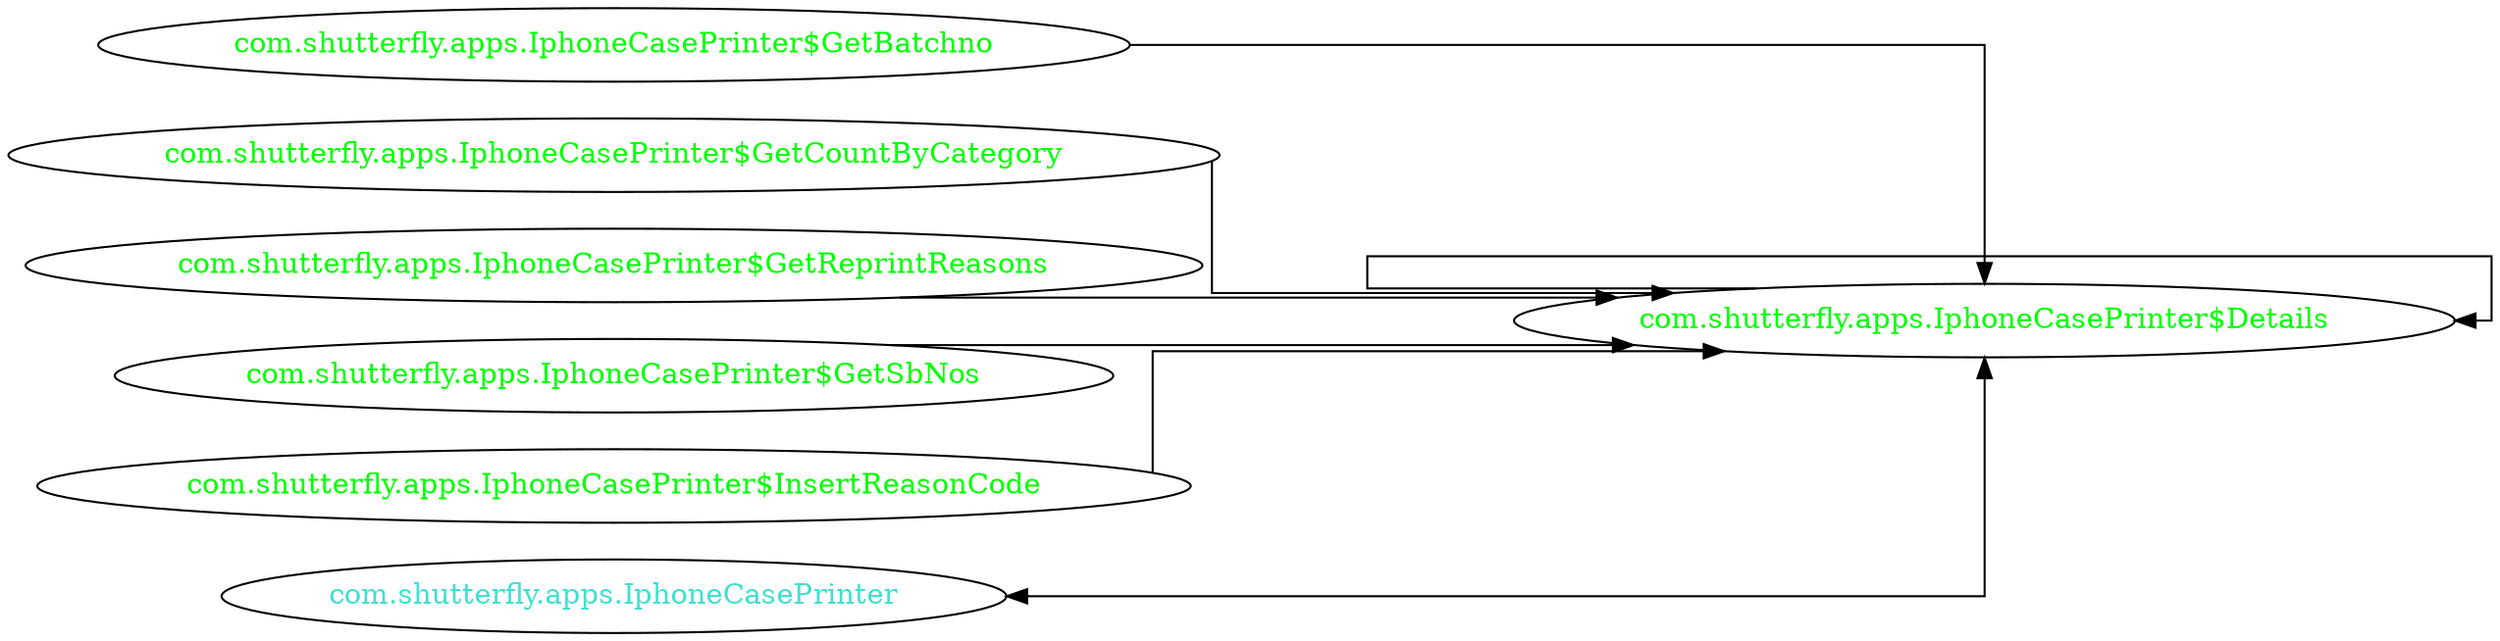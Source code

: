 digraph dependencyGraph {
 concentrate=true;
 ranksep="2.0";
 rankdir="LR"; 
 splines="ortho";
"com.shutterfly.apps.IphoneCasePrinter$Details" [fontcolor="red"];
"com.shutterfly.apps.IphoneCasePrinter$Details" [ fontcolor="green" ];
"com.shutterfly.apps.IphoneCasePrinter$Details"->"com.shutterfly.apps.IphoneCasePrinter$Details";
"com.shutterfly.apps.IphoneCasePrinter$GetBatchno" [ fontcolor="green" ];
"com.shutterfly.apps.IphoneCasePrinter$GetBatchno"->"com.shutterfly.apps.IphoneCasePrinter$Details";
"com.shutterfly.apps.IphoneCasePrinter$GetCountByCategory" [ fontcolor="green" ];
"com.shutterfly.apps.IphoneCasePrinter$GetCountByCategory"->"com.shutterfly.apps.IphoneCasePrinter$Details";
"com.shutterfly.apps.IphoneCasePrinter$GetReprintReasons" [ fontcolor="green" ];
"com.shutterfly.apps.IphoneCasePrinter$GetReprintReasons"->"com.shutterfly.apps.IphoneCasePrinter$Details";
"com.shutterfly.apps.IphoneCasePrinter$GetSbNos" [ fontcolor="green" ];
"com.shutterfly.apps.IphoneCasePrinter$GetSbNos"->"com.shutterfly.apps.IphoneCasePrinter$Details";
"com.shutterfly.apps.IphoneCasePrinter$InsertReasonCode" [ fontcolor="green" ];
"com.shutterfly.apps.IphoneCasePrinter$InsertReasonCode"->"com.shutterfly.apps.IphoneCasePrinter$Details";
"com.shutterfly.apps.IphoneCasePrinter" [ fontcolor="turquoise" ];
"com.shutterfly.apps.IphoneCasePrinter"->"com.shutterfly.apps.IphoneCasePrinter$Details" [dir=both];
}